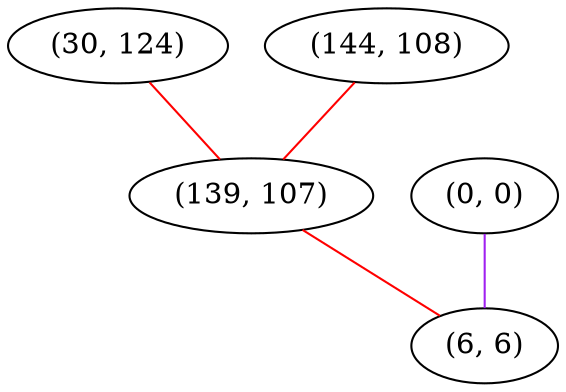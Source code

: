 graph "" {
"(30, 124)";
"(144, 108)";
"(139, 107)";
"(0, 0)";
"(6, 6)";
"(30, 124)" -- "(139, 107)"  [color=red, key=0, weight=1];
"(144, 108)" -- "(139, 107)"  [color=red, key=0, weight=1];
"(139, 107)" -- "(6, 6)"  [color=red, key=0, weight=1];
"(0, 0)" -- "(6, 6)"  [color=purple, key=0, weight=4];
}
